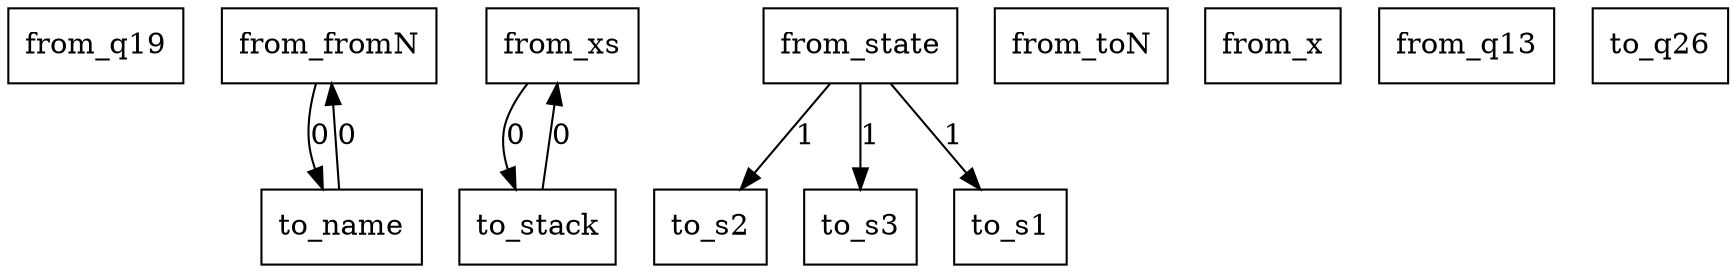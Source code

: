 digraph {
    graph [rankdir=TB
          ,bgcolor=transparent];
    node [shape=box
         ,fillcolor=white
         ,style=filled];
    0 [label=<from_q19>];
    1 [label=<from_fromN>];
    2 [label=<from_xs>];
    3 [label=<from_state>];
    4 [label=<from_toN>];
    5 [label=<from_x>];
    6 [label=<from_q13>];
    7 [label=<to_name>];
    8 [label=<to_q26>];
    9 [label=<to_s2>];
    10 [label=<to_s3>];
    11 [label=<to_stack>];
    12 [label=<to_s1>];
    1 -> 7 [label=0];
    2 -> 11 [label=0];
    3 -> 9 [label=1];
    3 -> 10 [label=1];
    3 -> 12 [label=1];
    7 -> 1 [label=0];
    11 -> 2 [label=0];
}